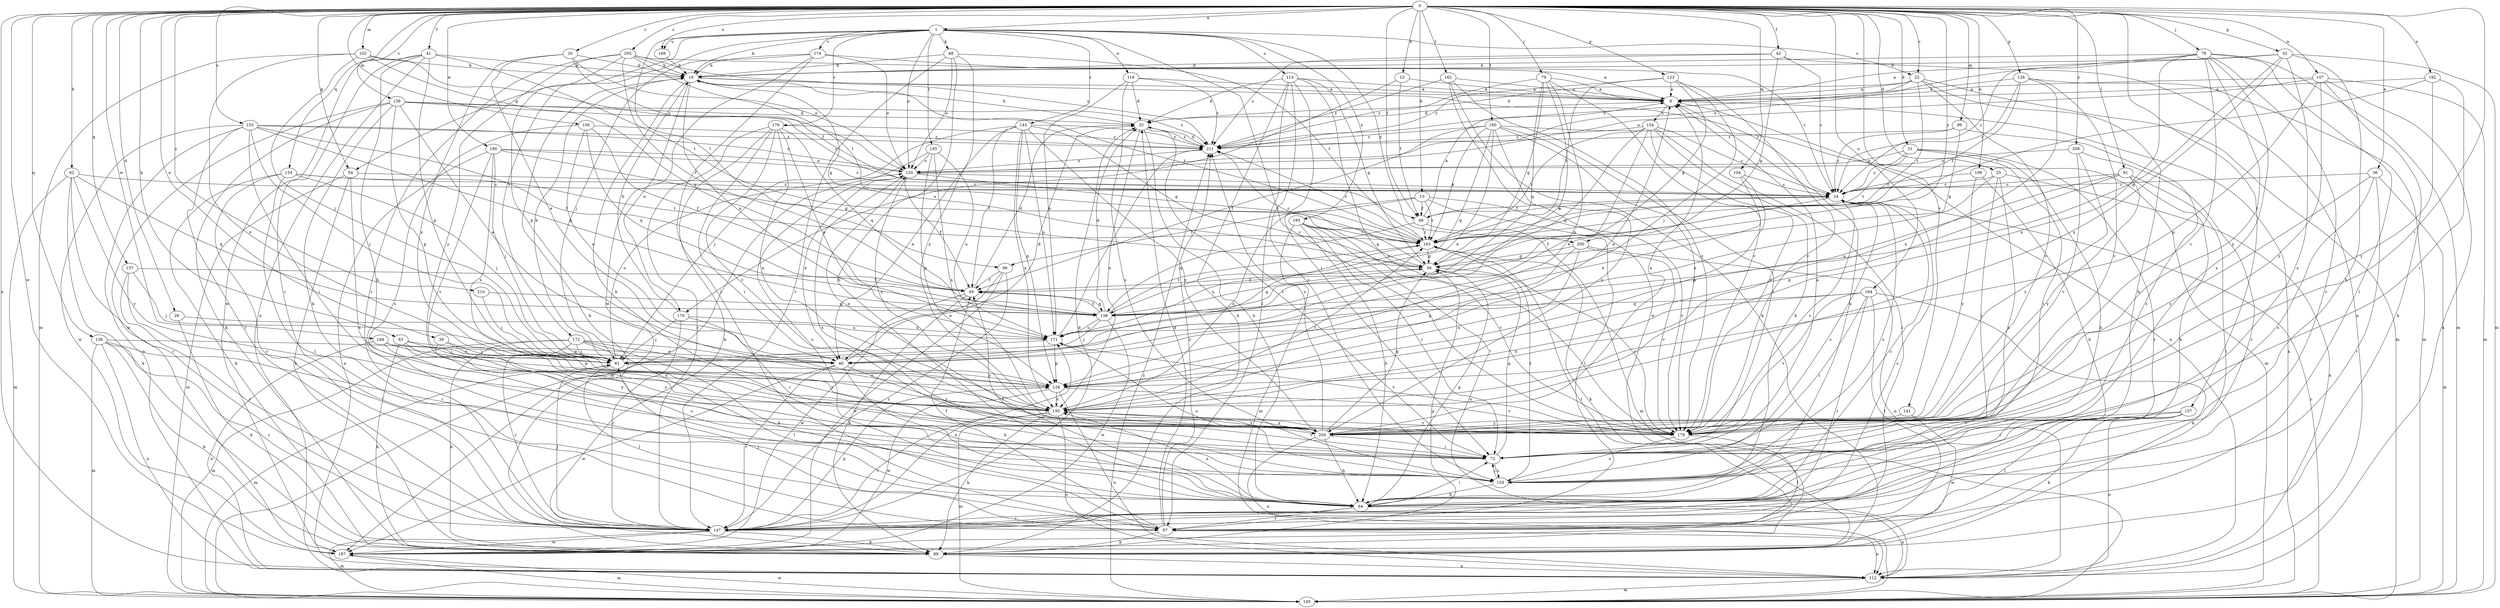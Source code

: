 strict digraph  {
0;
1;
8;
10;
12;
16;
20;
22;
24;
25;
29;
31;
32;
36;
39;
40;
41;
42;
48;
49;
52;
54;
56;
62;
63;
64;
72;
78;
79;
81;
88;
89;
91;
96;
97;
99;
100;
102;
104;
105;
107;
109;
112;
113;
116;
120;
123;
126;
128;
134;
136;
137;
138;
139;
141;
143;
145;
147;
153;
154;
155;
157;
160;
162;
163;
164;
169;
170;
171;
172;
174;
176;
179;
180;
184;
187;
192;
193;
195;
200;
204;
205;
208;
210;
211;
0 -> 1  [label=a];
0 -> 10  [label=b];
0 -> 12  [label=b];
0 -> 20  [label=c];
0 -> 22  [label=c];
0 -> 25  [label=d];
0 -> 29  [label=d];
0 -> 31  [label=d];
0 -> 36  [label=e];
0 -> 39  [label=e];
0 -> 41  [label=f];
0 -> 42  [label=f];
0 -> 48  [label=f];
0 -> 52  [label=g];
0 -> 54  [label=g];
0 -> 62  [label=h];
0 -> 63  [label=h];
0 -> 72  [label=i];
0 -> 78  [label=j];
0 -> 79  [label=j];
0 -> 91  [label=l];
0 -> 99  [label=m];
0 -> 100  [label=m];
0 -> 102  [label=m];
0 -> 104  [label=m];
0 -> 107  [label=n];
0 -> 109  [label=n];
0 -> 112  [label=n];
0 -> 123  [label=p];
0 -> 126  [label=p];
0 -> 134  [label=q];
0 -> 136  [label=q];
0 -> 137  [label=q];
0 -> 139  [label=r];
0 -> 141  [label=r];
0 -> 153  [label=s];
0 -> 157  [label=t];
0 -> 160  [label=t];
0 -> 162  [label=t];
0 -> 164  [label=u];
0 -> 169  [label=u];
0 -> 180  [label=w];
0 -> 184  [label=w];
0 -> 187  [label=w];
0 -> 192  [label=x];
0 -> 200  [label=y];
0 -> 205  [label=z];
0 -> 208  [label=z];
0 -> 210  [label=z];
1 -> 16  [label=b];
1 -> 22  [label=c];
1 -> 54  [label=g];
1 -> 88  [label=k];
1 -> 96  [label=l];
1 -> 113  [label=o];
1 -> 116  [label=o];
1 -> 120  [label=o];
1 -> 143  [label=r];
1 -> 145  [label=r];
1 -> 169  [label=u];
1 -> 172  [label=v];
1 -> 174  [label=v];
1 -> 176  [label=v];
1 -> 179  [label=v];
1 -> 193  [label=x];
1 -> 200  [label=y];
8 -> 32  [label=d];
8 -> 112  [label=n];
8 -> 154  [label=s];
10 -> 48  [label=f];
10 -> 96  [label=l];
10 -> 97  [label=l];
10 -> 163  [label=t];
10 -> 179  [label=v];
10 -> 195  [label=x];
12 -> 8  [label=a];
12 -> 48  [label=f];
12 -> 170  [label=u];
16 -> 8  [label=a];
16 -> 24  [label=c];
16 -> 56  [label=g];
16 -> 64  [label=h];
16 -> 163  [label=t];
16 -> 170  [label=u];
16 -> 171  [label=u];
20 -> 16  [label=b];
20 -> 40  [label=e];
20 -> 48  [label=f];
20 -> 120  [label=o];
20 -> 195  [label=x];
22 -> 8  [label=a];
22 -> 32  [label=d];
22 -> 64  [label=h];
22 -> 105  [label=m];
22 -> 163  [label=t];
22 -> 179  [label=v];
22 -> 211  [label=z];
24 -> 48  [label=f];
24 -> 49  [label=f];
24 -> 155  [label=s];
24 -> 179  [label=v];
25 -> 24  [label=c];
25 -> 40  [label=e];
25 -> 72  [label=i];
25 -> 112  [label=n];
25 -> 155  [label=s];
29 -> 89  [label=k];
29 -> 171  [label=u];
31 -> 24  [label=c];
31 -> 64  [label=h];
31 -> 72  [label=i];
31 -> 120  [label=o];
31 -> 147  [label=r];
31 -> 163  [label=t];
32 -> 16  [label=b];
32 -> 64  [label=h];
32 -> 72  [label=i];
32 -> 195  [label=x];
32 -> 211  [label=z];
36 -> 24  [label=c];
36 -> 105  [label=m];
36 -> 147  [label=r];
36 -> 155  [label=s];
36 -> 204  [label=y];
39 -> 81  [label=j];
39 -> 155  [label=s];
39 -> 195  [label=x];
40 -> 32  [label=d];
40 -> 64  [label=h];
40 -> 147  [label=r];
40 -> 187  [label=w];
40 -> 204  [label=y];
41 -> 16  [label=b];
41 -> 64  [label=h];
41 -> 112  [label=n];
41 -> 128  [label=p];
41 -> 147  [label=r];
41 -> 163  [label=t];
41 -> 187  [label=w];
42 -> 16  [label=b];
42 -> 24  [label=c];
42 -> 56  [label=g];
42 -> 112  [label=n];
42 -> 211  [label=z];
48 -> 8  [label=a];
48 -> 24  [label=c];
48 -> 105  [label=m];
48 -> 138  [label=q];
48 -> 163  [label=t];
49 -> 32  [label=d];
49 -> 89  [label=k];
49 -> 138  [label=q];
49 -> 187  [label=w];
52 -> 8  [label=a];
52 -> 16  [label=b];
52 -> 64  [label=h];
52 -> 105  [label=m];
52 -> 138  [label=q];
52 -> 155  [label=s];
52 -> 195  [label=x];
54 -> 24  [label=c];
54 -> 89  [label=k];
54 -> 105  [label=m];
54 -> 155  [label=s];
56 -> 49  [label=f];
56 -> 179  [label=v];
56 -> 211  [label=z];
62 -> 24  [label=c];
62 -> 89  [label=k];
62 -> 105  [label=m];
62 -> 138  [label=q];
62 -> 147  [label=r];
62 -> 204  [label=y];
63 -> 40  [label=e];
63 -> 72  [label=i];
63 -> 81  [label=j];
63 -> 89  [label=k];
63 -> 204  [label=y];
64 -> 8  [label=a];
64 -> 24  [label=c];
64 -> 49  [label=f];
64 -> 56  [label=g];
64 -> 72  [label=i];
64 -> 97  [label=l];
64 -> 112  [label=n];
64 -> 120  [label=o];
64 -> 147  [label=r];
64 -> 195  [label=x];
72 -> 8  [label=a];
72 -> 56  [label=g];
72 -> 155  [label=s];
78 -> 16  [label=b];
78 -> 24  [label=c];
78 -> 97  [label=l];
78 -> 105  [label=m];
78 -> 120  [label=o];
78 -> 147  [label=r];
78 -> 155  [label=s];
78 -> 179  [label=v];
78 -> 195  [label=x];
78 -> 204  [label=y];
79 -> 8  [label=a];
79 -> 56  [label=g];
79 -> 128  [label=p];
79 -> 138  [label=q];
79 -> 171  [label=u];
79 -> 179  [label=v];
79 -> 211  [label=z];
81 -> 16  [label=b];
81 -> 97  [label=l];
81 -> 105  [label=m];
81 -> 120  [label=o];
81 -> 128  [label=p];
88 -> 16  [label=b];
88 -> 64  [label=h];
88 -> 120  [label=o];
88 -> 147  [label=r];
88 -> 163  [label=t];
88 -> 204  [label=y];
89 -> 16  [label=b];
89 -> 56  [label=g];
89 -> 112  [label=n];
91 -> 24  [label=c];
91 -> 64  [label=h];
91 -> 97  [label=l];
91 -> 128  [label=p];
91 -> 171  [label=u];
91 -> 204  [label=y];
96 -> 40  [label=e];
96 -> 49  [label=f];
96 -> 147  [label=r];
96 -> 187  [label=w];
97 -> 32  [label=d];
97 -> 49  [label=f];
97 -> 81  [label=j];
97 -> 89  [label=k];
97 -> 112  [label=n];
97 -> 211  [label=z];
99 -> 24  [label=c];
99 -> 56  [label=g];
99 -> 155  [label=s];
99 -> 211  [label=z];
100 -> 40  [label=e];
100 -> 49  [label=f];
100 -> 138  [label=q];
100 -> 155  [label=s];
100 -> 211  [label=z];
102 -> 16  [label=b];
102 -> 81  [label=j];
102 -> 105  [label=m];
102 -> 120  [label=o];
102 -> 138  [label=q];
102 -> 195  [label=x];
104 -> 24  [label=c];
104 -> 40  [label=e];
104 -> 128  [label=p];
105 -> 8  [label=a];
105 -> 24  [label=c];
105 -> 187  [label=w];
105 -> 211  [label=z];
107 -> 8  [label=a];
107 -> 89  [label=k];
107 -> 105  [label=m];
107 -> 112  [label=n];
107 -> 120  [label=o];
107 -> 128  [label=p];
107 -> 204  [label=y];
109 -> 24  [label=c];
109 -> 64  [label=h];
109 -> 204  [label=y];
112 -> 105  [label=m];
113 -> 8  [label=a];
113 -> 32  [label=d];
113 -> 56  [label=g];
113 -> 72  [label=i];
113 -> 89  [label=k];
113 -> 97  [label=l];
113 -> 155  [label=s];
113 -> 179  [label=v];
116 -> 8  [label=a];
116 -> 32  [label=d];
116 -> 155  [label=s];
116 -> 171  [label=u];
116 -> 211  [label=z];
120 -> 24  [label=c];
120 -> 40  [label=e];
120 -> 49  [label=f];
120 -> 155  [label=s];
120 -> 163  [label=t];
120 -> 195  [label=x];
123 -> 8  [label=a];
123 -> 56  [label=g];
123 -> 81  [label=j];
123 -> 163  [label=t];
123 -> 179  [label=v];
123 -> 211  [label=z];
126 -> 8  [label=a];
126 -> 24  [label=c];
126 -> 105  [label=m];
126 -> 163  [label=t];
126 -> 179  [label=v];
126 -> 195  [label=x];
128 -> 8  [label=a];
128 -> 112  [label=n];
128 -> 179  [label=v];
128 -> 187  [label=w];
128 -> 195  [label=x];
134 -> 24  [label=c];
134 -> 81  [label=j];
134 -> 89  [label=k];
134 -> 97  [label=l];
134 -> 147  [label=r];
134 -> 163  [label=t];
136 -> 40  [label=e];
136 -> 72  [label=i];
136 -> 89  [label=k];
136 -> 105  [label=m];
136 -> 112  [label=n];
136 -> 147  [label=r];
137 -> 49  [label=f];
137 -> 81  [label=j];
137 -> 97  [label=l];
137 -> 147  [label=r];
138 -> 32  [label=d];
138 -> 49  [label=f];
138 -> 56  [label=g];
138 -> 81  [label=j];
138 -> 163  [label=t];
138 -> 171  [label=u];
138 -> 187  [label=w];
139 -> 24  [label=c];
139 -> 32  [label=d];
139 -> 40  [label=e];
139 -> 64  [label=h];
139 -> 89  [label=k];
139 -> 128  [label=p];
139 -> 187  [label=w];
139 -> 211  [label=z];
141 -> 187  [label=w];
141 -> 204  [label=y];
143 -> 40  [label=e];
143 -> 49  [label=f];
143 -> 56  [label=g];
143 -> 81  [label=j];
143 -> 128  [label=p];
143 -> 171  [label=u];
143 -> 195  [label=x];
143 -> 204  [label=y];
143 -> 211  [label=z];
145 -> 105  [label=m];
145 -> 120  [label=o];
145 -> 128  [label=p];
145 -> 171  [label=u];
145 -> 195  [label=x];
147 -> 24  [label=c];
147 -> 32  [label=d];
147 -> 81  [label=j];
147 -> 89  [label=k];
147 -> 105  [label=m];
147 -> 128  [label=p];
147 -> 171  [label=u];
147 -> 187  [label=w];
153 -> 49  [label=f];
153 -> 72  [label=i];
153 -> 81  [label=j];
153 -> 112  [label=n];
153 -> 120  [label=o];
153 -> 138  [label=q];
153 -> 147  [label=r];
153 -> 187  [label=w];
153 -> 211  [label=z];
154 -> 24  [label=c];
154 -> 40  [label=e];
154 -> 64  [label=h];
154 -> 97  [label=l];
154 -> 138  [label=q];
154 -> 163  [label=t];
154 -> 179  [label=v];
154 -> 211  [label=z];
155 -> 24  [label=c];
155 -> 64  [label=h];
155 -> 72  [label=i];
155 -> 163  [label=t];
155 -> 171  [label=u];
157 -> 72  [label=i];
157 -> 89  [label=k];
157 -> 97  [label=l];
157 -> 112  [label=n];
157 -> 179  [label=v];
160 -> 40  [label=e];
160 -> 49  [label=f];
160 -> 72  [label=i];
160 -> 105  [label=m];
160 -> 138  [label=q];
160 -> 163  [label=t];
160 -> 179  [label=v];
160 -> 204  [label=y];
160 -> 211  [label=z];
162 -> 8  [label=a];
162 -> 89  [label=k];
162 -> 179  [label=v];
162 -> 187  [label=w];
162 -> 211  [label=z];
163 -> 56  [label=g];
163 -> 89  [label=k];
163 -> 171  [label=u];
163 -> 211  [label=z];
164 -> 72  [label=i];
164 -> 89  [label=k];
164 -> 97  [label=l];
164 -> 138  [label=q];
164 -> 147  [label=r];
164 -> 179  [label=v];
164 -> 195  [label=x];
169 -> 16  [label=b];
170 -> 16  [label=b];
170 -> 72  [label=i];
170 -> 81  [label=j];
170 -> 147  [label=r];
170 -> 171  [label=u];
171 -> 81  [label=j];
171 -> 128  [label=p];
171 -> 179  [label=v];
171 -> 211  [label=z];
172 -> 64  [label=h];
172 -> 81  [label=j];
172 -> 89  [label=k];
172 -> 97  [label=l];
172 -> 105  [label=m];
172 -> 147  [label=r];
172 -> 179  [label=v];
172 -> 195  [label=x];
174 -> 8  [label=a];
174 -> 16  [label=b];
174 -> 81  [label=j];
174 -> 97  [label=l];
174 -> 120  [label=o];
174 -> 187  [label=w];
176 -> 72  [label=i];
176 -> 89  [label=k];
176 -> 138  [label=q];
176 -> 147  [label=r];
176 -> 171  [label=u];
176 -> 179  [label=v];
176 -> 195  [label=x];
176 -> 211  [label=z];
179 -> 97  [label=l];
179 -> 155  [label=s];
180 -> 24  [label=c];
180 -> 56  [label=g];
180 -> 81  [label=j];
180 -> 112  [label=n];
180 -> 120  [label=o];
180 -> 179  [label=v];
180 -> 195  [label=x];
184 -> 40  [label=e];
184 -> 112  [label=n];
184 -> 128  [label=p];
184 -> 204  [label=y];
187 -> 105  [label=m];
187 -> 163  [label=t];
192 -> 8  [label=a];
192 -> 72  [label=i];
192 -> 163  [label=t];
192 -> 204  [label=y];
193 -> 56  [label=g];
193 -> 64  [label=h];
193 -> 72  [label=i];
193 -> 105  [label=m];
193 -> 112  [label=n];
193 -> 163  [label=t];
193 -> 179  [label=v];
195 -> 72  [label=i];
195 -> 89  [label=k];
195 -> 105  [label=m];
195 -> 112  [label=n];
195 -> 147  [label=r];
195 -> 163  [label=t];
195 -> 179  [label=v];
195 -> 204  [label=y];
200 -> 56  [label=g];
200 -> 112  [label=n];
200 -> 128  [label=p];
200 -> 179  [label=v];
200 -> 195  [label=x];
204 -> 8  [label=a];
204 -> 56  [label=g];
204 -> 64  [label=h];
204 -> 72  [label=i];
204 -> 112  [label=n];
204 -> 120  [label=o];
204 -> 195  [label=x];
204 -> 211  [label=z];
205 -> 16  [label=b];
205 -> 24  [label=c];
205 -> 49  [label=f];
205 -> 128  [label=p];
205 -> 147  [label=r];
205 -> 163  [label=t];
205 -> 204  [label=y];
205 -> 211  [label=z];
208 -> 120  [label=o];
208 -> 147  [label=r];
208 -> 179  [label=v];
208 -> 204  [label=y];
210 -> 81  [label=j];
210 -> 138  [label=q];
211 -> 32  [label=d];
211 -> 120  [label=o];
}
